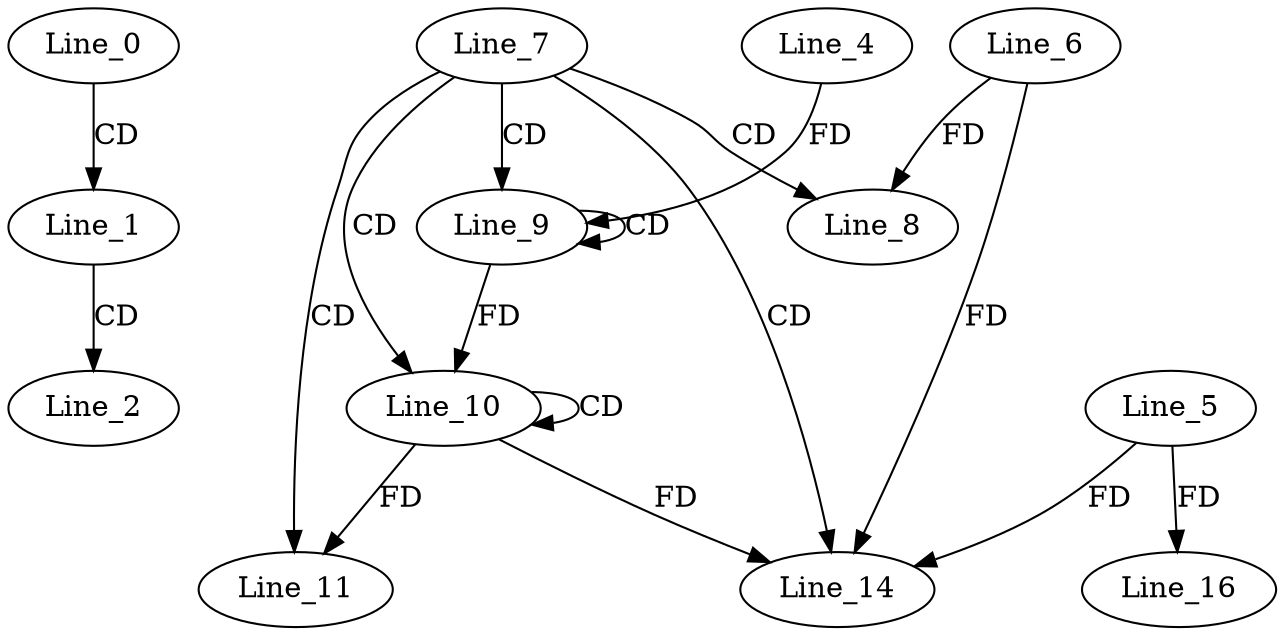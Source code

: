 digraph G {
  Line_0;
  Line_1;
  Line_2;
  Line_7;
  Line_8;
  Line_6;
  Line_9;
  Line_9;
  Line_4;
  Line_10;
  Line_10;
  Line_11;
  Line_14;
  Line_14;
  Line_5;
  Line_14;
  Line_14;
  Line_16;
  Line_0 -> Line_1 [ label="CD" ];
  Line_1 -> Line_2 [ label="CD" ];
  Line_7 -> Line_8 [ label="CD" ];
  Line_6 -> Line_8 [ label="FD" ];
  Line_7 -> Line_9 [ label="CD" ];
  Line_9 -> Line_9 [ label="CD" ];
  Line_4 -> Line_9 [ label="FD" ];
  Line_7 -> Line_10 [ label="CD" ];
  Line_10 -> Line_10 [ label="CD" ];
  Line_9 -> Line_10 [ label="FD" ];
  Line_7 -> Line_11 [ label="CD" ];
  Line_10 -> Line_11 [ label="FD" ];
  Line_7 -> Line_14 [ label="CD" ];
  Line_6 -> Line_14 [ label="FD" ];
  Line_5 -> Line_14 [ label="FD" ];
  Line_10 -> Line_14 [ label="FD" ];
  Line_5 -> Line_16 [ label="FD" ];
}
